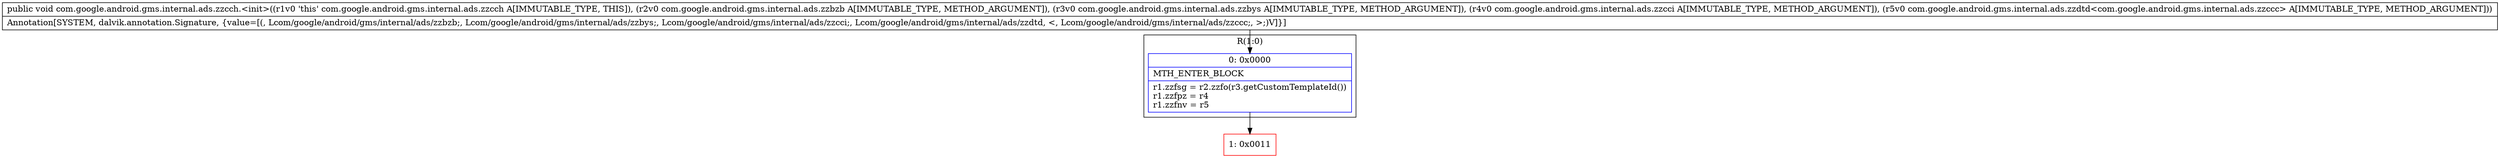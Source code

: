 digraph "CFG forcom.google.android.gms.internal.ads.zzcch.\<init\>(Lcom\/google\/android\/gms\/internal\/ads\/zzbzb;Lcom\/google\/android\/gms\/internal\/ads\/zzbys;Lcom\/google\/android\/gms\/internal\/ads\/zzcci;Lcom\/google\/android\/gms\/internal\/ads\/zzdtd;)V" {
subgraph cluster_Region_1779439637 {
label = "R(1:0)";
node [shape=record,color=blue];
Node_0 [shape=record,label="{0\:\ 0x0000|MTH_ENTER_BLOCK\l|r1.zzfsg = r2.zzfo(r3.getCustomTemplateId())\lr1.zzfpz = r4\lr1.zzfnv = r5\l}"];
}
Node_1 [shape=record,color=red,label="{1\:\ 0x0011}"];
MethodNode[shape=record,label="{public void com.google.android.gms.internal.ads.zzcch.\<init\>((r1v0 'this' com.google.android.gms.internal.ads.zzcch A[IMMUTABLE_TYPE, THIS]), (r2v0 com.google.android.gms.internal.ads.zzbzb A[IMMUTABLE_TYPE, METHOD_ARGUMENT]), (r3v0 com.google.android.gms.internal.ads.zzbys A[IMMUTABLE_TYPE, METHOD_ARGUMENT]), (r4v0 com.google.android.gms.internal.ads.zzcci A[IMMUTABLE_TYPE, METHOD_ARGUMENT]), (r5v0 com.google.android.gms.internal.ads.zzdtd\<com.google.android.gms.internal.ads.zzccc\> A[IMMUTABLE_TYPE, METHOD_ARGUMENT]))  | Annotation[SYSTEM, dalvik.annotation.Signature, \{value=[(, Lcom\/google\/android\/gms\/internal\/ads\/zzbzb;, Lcom\/google\/android\/gms\/internal\/ads\/zzbys;, Lcom\/google\/android\/gms\/internal\/ads\/zzcci;, Lcom\/google\/android\/gms\/internal\/ads\/zzdtd, \<, Lcom\/google\/android\/gms\/internal\/ads\/zzccc;, \>;)V]\}]\l}"];
MethodNode -> Node_0;
Node_0 -> Node_1;
}


